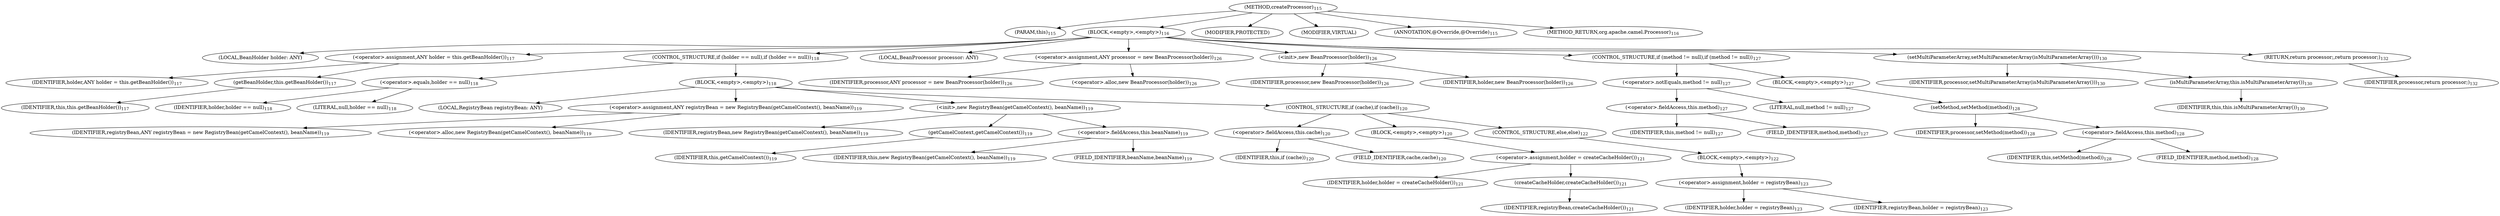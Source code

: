 digraph "createProcessor" {  
"246" [label = <(METHOD,createProcessor)<SUB>115</SUB>> ]
"30" [label = <(PARAM,this)<SUB>115</SUB>> ]
"247" [label = <(BLOCK,&lt;empty&gt;,&lt;empty&gt;)<SUB>116</SUB>> ]
"248" [label = <(LOCAL,BeanHolder holder: ANY)> ]
"249" [label = <(&lt;operator&gt;.assignment,ANY holder = this.getBeanHolder())<SUB>117</SUB>> ]
"250" [label = <(IDENTIFIER,holder,ANY holder = this.getBeanHolder())<SUB>117</SUB>> ]
"251" [label = <(getBeanHolder,this.getBeanHolder())<SUB>117</SUB>> ]
"29" [label = <(IDENTIFIER,this,this.getBeanHolder())<SUB>117</SUB>> ]
"252" [label = <(CONTROL_STRUCTURE,if (holder == null),if (holder == null))<SUB>118</SUB>> ]
"253" [label = <(&lt;operator&gt;.equals,holder == null)<SUB>118</SUB>> ]
"254" [label = <(IDENTIFIER,holder,holder == null)<SUB>118</SUB>> ]
"255" [label = <(LITERAL,null,holder == null)<SUB>118</SUB>> ]
"256" [label = <(BLOCK,&lt;empty&gt;,&lt;empty&gt;)<SUB>118</SUB>> ]
"33" [label = <(LOCAL,RegistryBean registryBean: ANY)> ]
"257" [label = <(&lt;operator&gt;.assignment,ANY registryBean = new RegistryBean(getCamelContext(), beanName))<SUB>119</SUB>> ]
"258" [label = <(IDENTIFIER,registryBean,ANY registryBean = new RegistryBean(getCamelContext(), beanName))<SUB>119</SUB>> ]
"259" [label = <(&lt;operator&gt;.alloc,new RegistryBean(getCamelContext(), beanName))<SUB>119</SUB>> ]
"260" [label = <(&lt;init&gt;,new RegistryBean(getCamelContext(), beanName))<SUB>119</SUB>> ]
"32" [label = <(IDENTIFIER,registryBean,new RegistryBean(getCamelContext(), beanName))<SUB>119</SUB>> ]
"261" [label = <(getCamelContext,getCamelContext())<SUB>119</SUB>> ]
"31" [label = <(IDENTIFIER,this,getCamelContext())<SUB>119</SUB>> ]
"262" [label = <(&lt;operator&gt;.fieldAccess,this.beanName)<SUB>119</SUB>> ]
"263" [label = <(IDENTIFIER,this,new RegistryBean(getCamelContext(), beanName))<SUB>119</SUB>> ]
"264" [label = <(FIELD_IDENTIFIER,beanName,beanName)<SUB>119</SUB>> ]
"265" [label = <(CONTROL_STRUCTURE,if (cache),if (cache))<SUB>120</SUB>> ]
"266" [label = <(&lt;operator&gt;.fieldAccess,this.cache)<SUB>120</SUB>> ]
"267" [label = <(IDENTIFIER,this,if (cache))<SUB>120</SUB>> ]
"268" [label = <(FIELD_IDENTIFIER,cache,cache)<SUB>120</SUB>> ]
"269" [label = <(BLOCK,&lt;empty&gt;,&lt;empty&gt;)<SUB>120</SUB>> ]
"270" [label = <(&lt;operator&gt;.assignment,holder = createCacheHolder())<SUB>121</SUB>> ]
"271" [label = <(IDENTIFIER,holder,holder = createCacheHolder())<SUB>121</SUB>> ]
"272" [label = <(createCacheHolder,createCacheHolder())<SUB>121</SUB>> ]
"273" [label = <(IDENTIFIER,registryBean,createCacheHolder())<SUB>121</SUB>> ]
"274" [label = <(CONTROL_STRUCTURE,else,else)<SUB>122</SUB>> ]
"275" [label = <(BLOCK,&lt;empty&gt;,&lt;empty&gt;)<SUB>122</SUB>> ]
"276" [label = <(&lt;operator&gt;.assignment,holder = registryBean)<SUB>123</SUB>> ]
"277" [label = <(IDENTIFIER,holder,holder = registryBean)<SUB>123</SUB>> ]
"278" [label = <(IDENTIFIER,registryBean,holder = registryBean)<SUB>123</SUB>> ]
"35" [label = <(LOCAL,BeanProcessor processor: ANY)> ]
"279" [label = <(&lt;operator&gt;.assignment,ANY processor = new BeanProcessor(holder))<SUB>126</SUB>> ]
"280" [label = <(IDENTIFIER,processor,ANY processor = new BeanProcessor(holder))<SUB>126</SUB>> ]
"281" [label = <(&lt;operator&gt;.alloc,new BeanProcessor(holder))<SUB>126</SUB>> ]
"282" [label = <(&lt;init&gt;,new BeanProcessor(holder))<SUB>126</SUB>> ]
"34" [label = <(IDENTIFIER,processor,new BeanProcessor(holder))<SUB>126</SUB>> ]
"283" [label = <(IDENTIFIER,holder,new BeanProcessor(holder))<SUB>126</SUB>> ]
"284" [label = <(CONTROL_STRUCTURE,if (method != null),if (method != null))<SUB>127</SUB>> ]
"285" [label = <(&lt;operator&gt;.notEquals,method != null)<SUB>127</SUB>> ]
"286" [label = <(&lt;operator&gt;.fieldAccess,this.method)<SUB>127</SUB>> ]
"287" [label = <(IDENTIFIER,this,method != null)<SUB>127</SUB>> ]
"288" [label = <(FIELD_IDENTIFIER,method,method)<SUB>127</SUB>> ]
"289" [label = <(LITERAL,null,method != null)<SUB>127</SUB>> ]
"290" [label = <(BLOCK,&lt;empty&gt;,&lt;empty&gt;)<SUB>127</SUB>> ]
"291" [label = <(setMethod,setMethod(method))<SUB>128</SUB>> ]
"292" [label = <(IDENTIFIER,processor,setMethod(method))<SUB>128</SUB>> ]
"293" [label = <(&lt;operator&gt;.fieldAccess,this.method)<SUB>128</SUB>> ]
"294" [label = <(IDENTIFIER,this,setMethod(method))<SUB>128</SUB>> ]
"295" [label = <(FIELD_IDENTIFIER,method,method)<SUB>128</SUB>> ]
"296" [label = <(setMultiParameterArray,setMultiParameterArray(isMultiParameterArray()))<SUB>130</SUB>> ]
"297" [label = <(IDENTIFIER,processor,setMultiParameterArray(isMultiParameterArray()))<SUB>130</SUB>> ]
"298" [label = <(isMultiParameterArray,this.isMultiParameterArray())<SUB>130</SUB>> ]
"36" [label = <(IDENTIFIER,this,this.isMultiParameterArray())<SUB>130</SUB>> ]
"299" [label = <(RETURN,return processor;,return processor;)<SUB>132</SUB>> ]
"300" [label = <(IDENTIFIER,processor,return processor;)<SUB>132</SUB>> ]
"301" [label = <(MODIFIER,PROTECTED)> ]
"302" [label = <(MODIFIER,VIRTUAL)> ]
"303" [label = <(ANNOTATION,@Override,@Override)<SUB>115</SUB>> ]
"304" [label = <(METHOD_RETURN,org.apache.camel.Processor)<SUB>116</SUB>> ]
  "246" -> "30" 
  "246" -> "247" 
  "246" -> "301" 
  "246" -> "302" 
  "246" -> "303" 
  "246" -> "304" 
  "247" -> "248" 
  "247" -> "249" 
  "247" -> "252" 
  "247" -> "35" 
  "247" -> "279" 
  "247" -> "282" 
  "247" -> "284" 
  "247" -> "296" 
  "247" -> "299" 
  "249" -> "250" 
  "249" -> "251" 
  "251" -> "29" 
  "252" -> "253" 
  "252" -> "256" 
  "253" -> "254" 
  "253" -> "255" 
  "256" -> "33" 
  "256" -> "257" 
  "256" -> "260" 
  "256" -> "265" 
  "257" -> "258" 
  "257" -> "259" 
  "260" -> "32" 
  "260" -> "261" 
  "260" -> "262" 
  "261" -> "31" 
  "262" -> "263" 
  "262" -> "264" 
  "265" -> "266" 
  "265" -> "269" 
  "265" -> "274" 
  "266" -> "267" 
  "266" -> "268" 
  "269" -> "270" 
  "270" -> "271" 
  "270" -> "272" 
  "272" -> "273" 
  "274" -> "275" 
  "275" -> "276" 
  "276" -> "277" 
  "276" -> "278" 
  "279" -> "280" 
  "279" -> "281" 
  "282" -> "34" 
  "282" -> "283" 
  "284" -> "285" 
  "284" -> "290" 
  "285" -> "286" 
  "285" -> "289" 
  "286" -> "287" 
  "286" -> "288" 
  "290" -> "291" 
  "291" -> "292" 
  "291" -> "293" 
  "293" -> "294" 
  "293" -> "295" 
  "296" -> "297" 
  "296" -> "298" 
  "298" -> "36" 
  "299" -> "300" 
}
